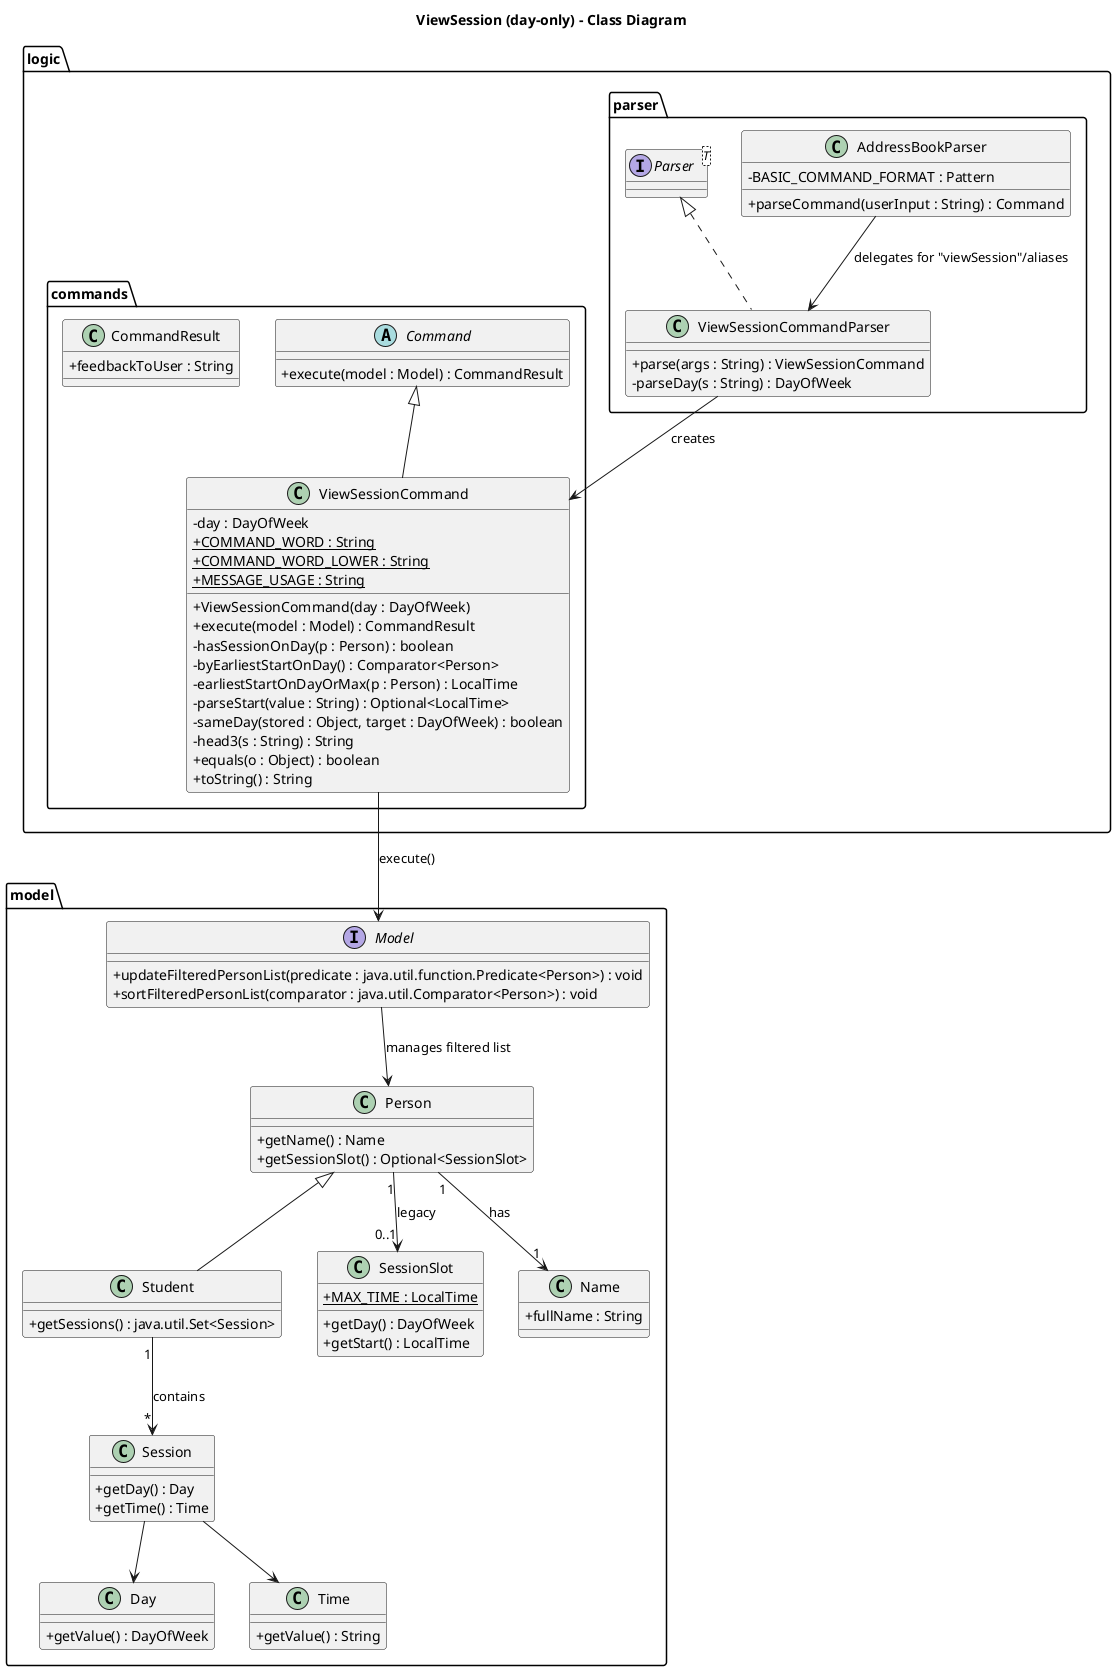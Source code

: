 @startuml
title ViewSession (day-only) - Class Diagram

skinparam classAttributeIconSize 0

package "logic.parser" {
  class AddressBookParser {
    - BASIC_COMMAND_FORMAT : Pattern
    + parseCommand(userInput : String) : Command
  }

  interface Parser<T>
  class ViewSessionCommandParser implements Parser<ViewSessionCommand> {
    + parse(args : String) : ViewSessionCommand
    - parseDay(s : String) : DayOfWeek
  }
}

package "logic.commands" {
  abstract class Command {
    + execute(model : Model) : CommandResult
  }

  class ViewSessionCommand extends Command {
    - day : DayOfWeek
    + ViewSessionCommand(day : DayOfWeek)
    + execute(model : Model) : CommandResult
    - hasSessionOnDay(p : Person) : boolean
    - byEarliestStartOnDay() : Comparator<Person>
    - earliestStartOnDayOrMax(p : Person) : LocalTime
    - parseStart(value : String) : Optional<LocalTime>
    - sameDay(stored : Object, target : DayOfWeek) : boolean
    - head3(s : String) : String
    + equals(o : Object) : boolean
    + toString() : String
    {static} + COMMAND_WORD : String
    {static} + COMMAND_WORD_LOWER : String
    {static} + MESSAGE_USAGE : String
  }

  class CommandResult {
    + feedbackToUser : String
  }
}

package "model" {
  interface Model {
    + updateFilteredPersonList(predicate : java.util.function.Predicate<Person>) : void
    + sortFilteredPersonList(comparator : java.util.Comparator<Person>) : void
  }

  class Person {
    + getName() : Name
    + getSessionSlot() : Optional<SessionSlot>
  }

  class Student extends Person {
    + getSessions() : java.util.Set<Session>
  }

  class Session {
    + getDay() : Day
    + getTime() : Time
  }

  class SessionSlot {
    + getDay() : DayOfWeek
    + getStart() : LocalTime
    {static} + MAX_TIME : LocalTime
  }

  class Day {
    + getValue() : DayOfWeek
  }

  class Time {
    + getValue() : String
  }

  class Name {
    + fullName : String
  }
}

' Relationships (fixed: only one inheritance arrow Student -> Person)
AddressBookParser --> ViewSessionCommandParser : delegates for "viewSession"/aliases
ViewSessionCommandParser --> ViewSessionCommand : creates
ViewSessionCommand --> Model : execute()
Model --> Person : manages filtered list


' Associations and multiplicities
Person "1" --> "0..1" SessionSlot : «legacy»
Person "1" --> "1" Name : has
Student "1" --> "*" Session : contains
Session --> Day
Session --> Time

@enduml
